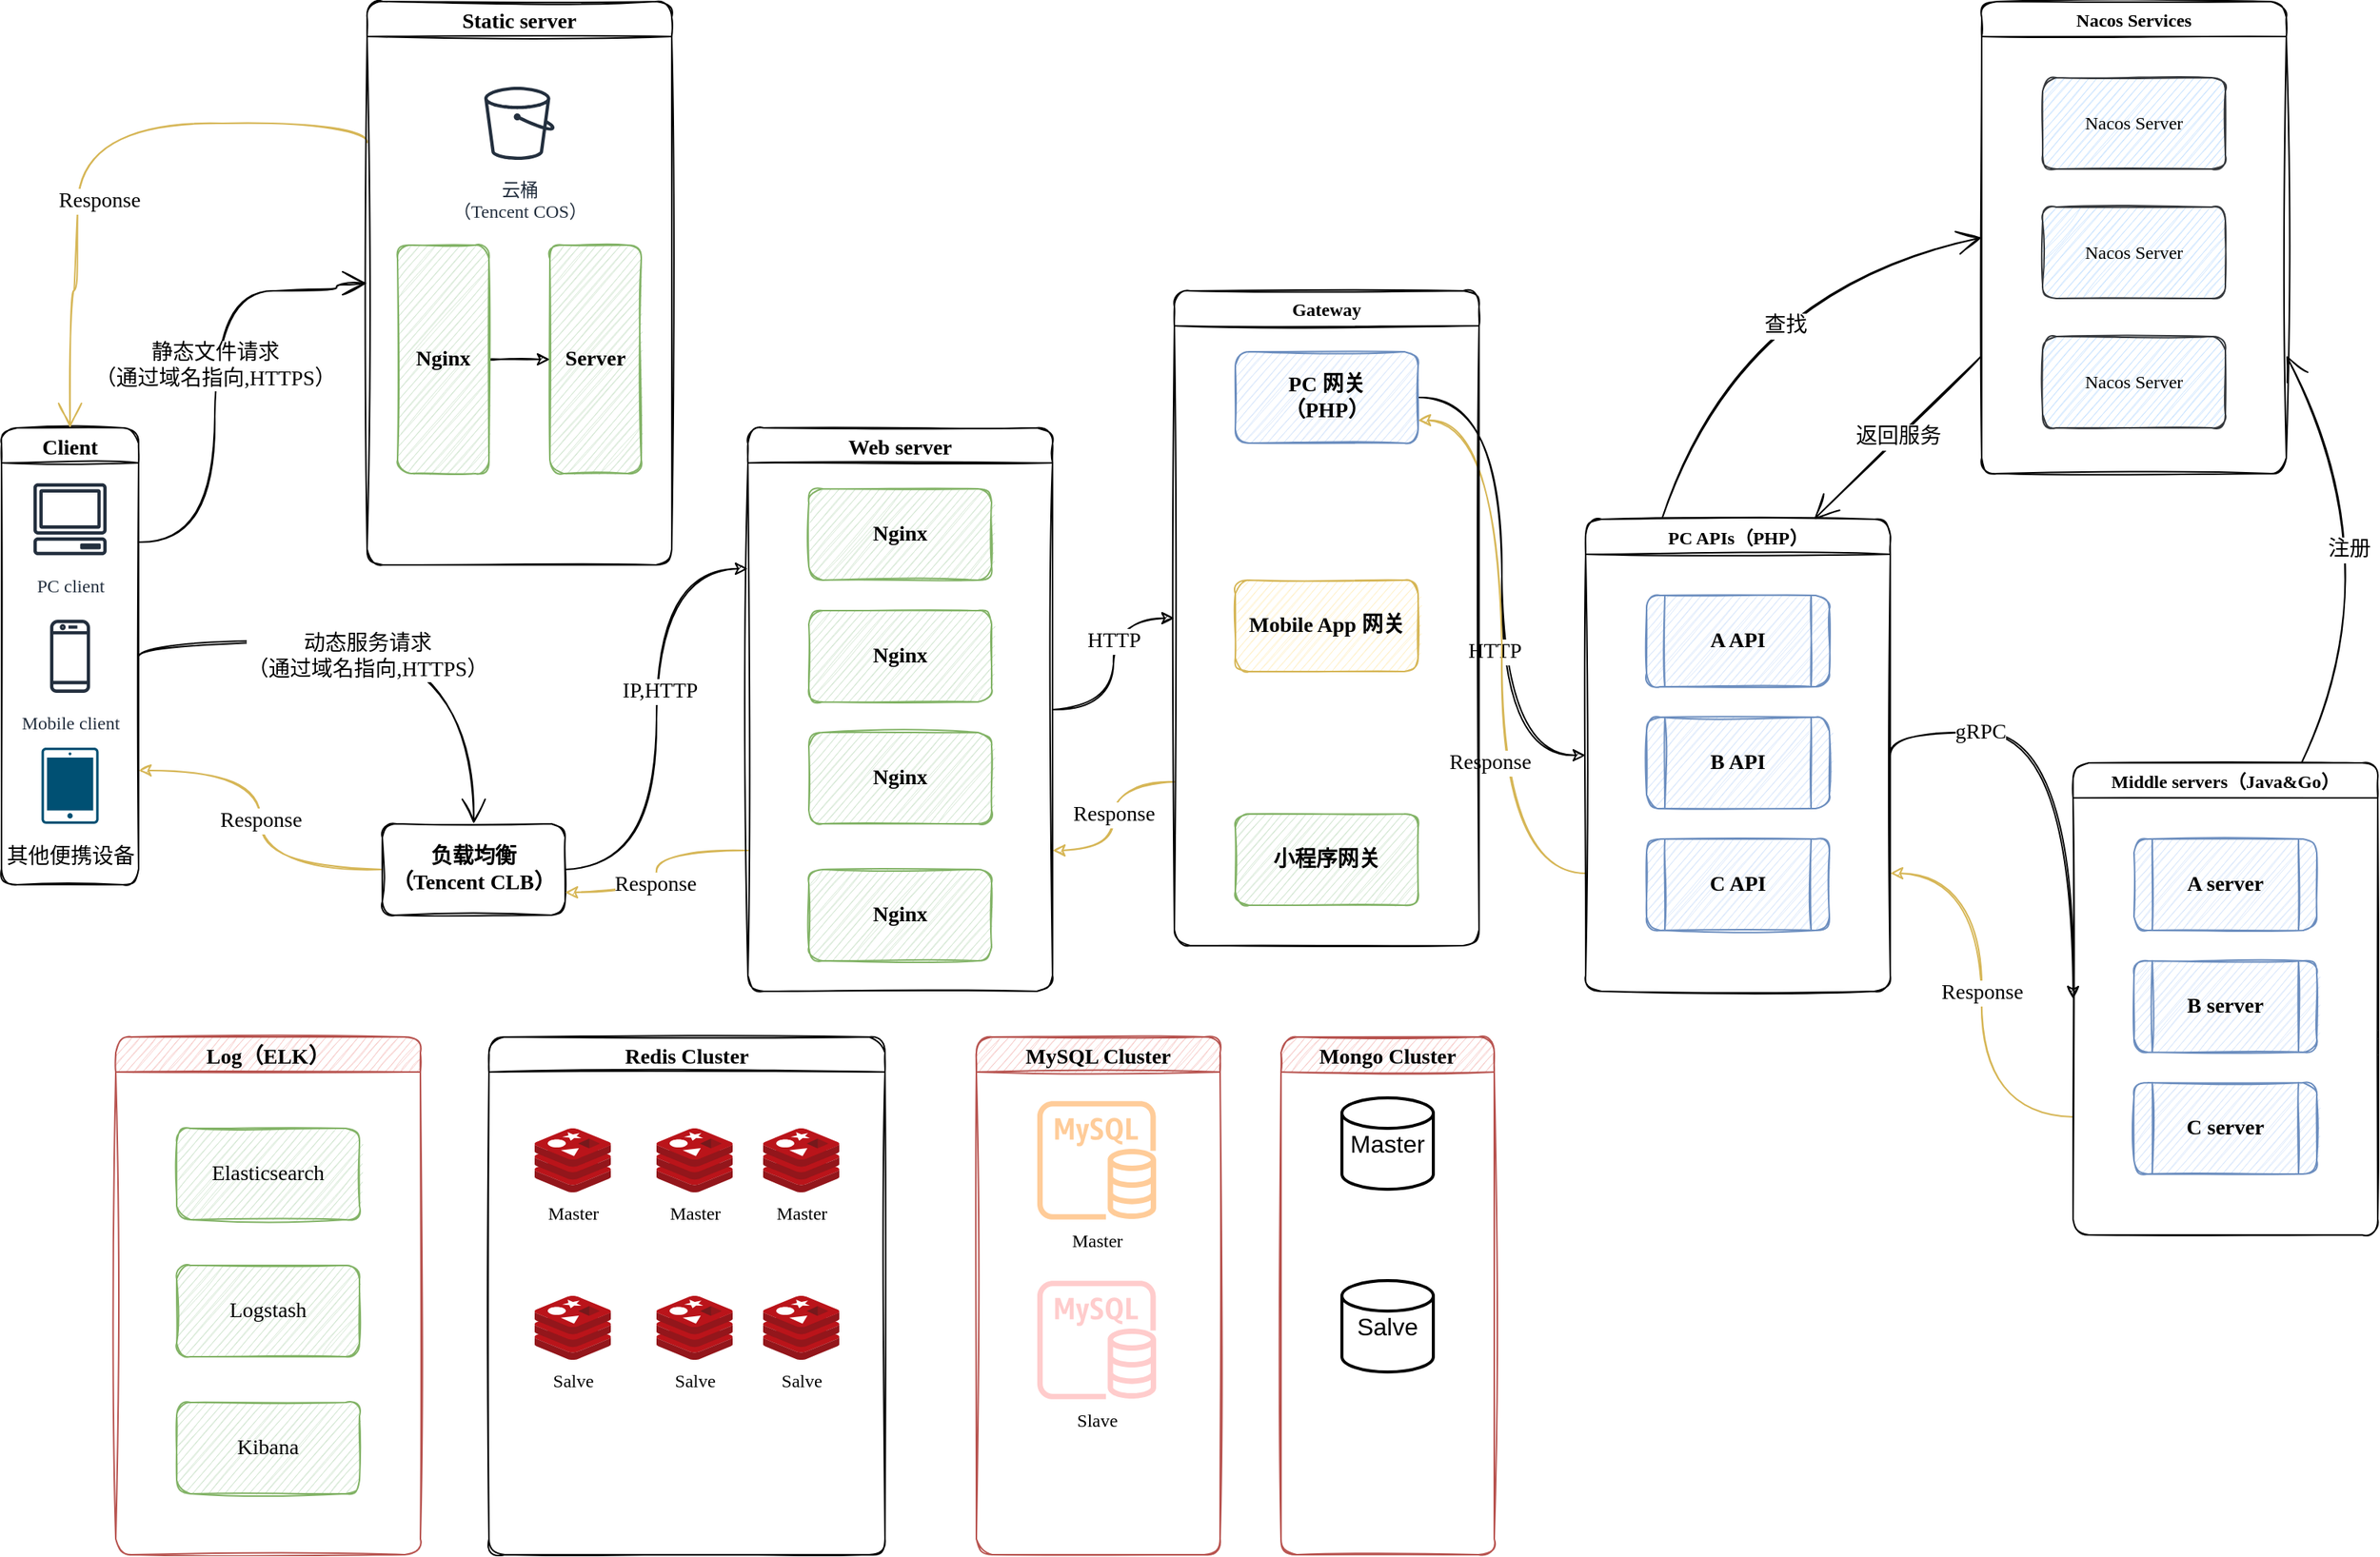 <mxfile version="20.2.3" type="github">
  <diagram id="V48ThPlOWSSbvWHUWCuM" name="Page-1">
    <mxGraphModel dx="2343" dy="1338" grid="1" gridSize="10" guides="1" tooltips="1" connect="1" arrows="1" fold="1" page="1" pageScale="1" pageWidth="1654" pageHeight="1169" background="none" math="0" shadow="0">
      <root>
        <mxCell id="0" />
        <mxCell id="1" parent="0" />
        <mxCell id="Fm2oHoVELTGUY9FenmD1-29" style="edgeStyle=orthogonalEdgeStyle;curved=1;rounded=1;sketch=1;hachureGap=4;orthogonalLoop=1;jettySize=auto;html=1;exitX=1;exitY=0.25;exitDx=0;exitDy=0;fontFamily=Comic Sans MS;fontSize=14;endArrow=open;startSize=14;endSize=14;sourcePerimeterSpacing=8;targetPerimeterSpacing=8;entryX=0;entryY=0.5;entryDx=0;entryDy=0;" parent="1" source="Fm2oHoVELTGUY9FenmD1-26" target="sj_wa-iwkpLgligqgPmU-24" edge="1">
          <mxGeometry relative="1" as="geometry">
            <Array as="points">
              <mxPoint x="180" y="395" />
              <mxPoint x="180" y="230" />
              <mxPoint x="260" y="230" />
              <mxPoint x="260" y="225" />
            </Array>
          </mxGeometry>
        </mxCell>
        <mxCell id="Fm2oHoVELTGUY9FenmD1-30" value="&lt;div&gt;静态文件请求&lt;/div&gt;&lt;div&gt;（通过域名指向,HTTPS）&lt;/div&gt;" style="edgeLabel;html=1;align=center;verticalAlign=middle;resizable=0;points=[];fontSize=14;fontFamily=Comic Sans MS;" parent="Fm2oHoVELTGUY9FenmD1-29" vertex="1" connectable="0">
          <mxGeometry x="0.084" y="1" relative="1" as="geometry">
            <mxPoint x="1" y="7" as="offset" />
          </mxGeometry>
        </mxCell>
        <mxCell id="Fm2oHoVELTGUY9FenmD1-32" value="" style="edgeStyle=orthogonalEdgeStyle;curved=1;rounded=1;sketch=1;hachureGap=4;orthogonalLoop=1;jettySize=auto;html=1;fontFamily=Comic Sans MS;fontSize=14;endArrow=open;startSize=14;endSize=14;sourcePerimeterSpacing=8;targetPerimeterSpacing=8;entryX=0.5;entryY=0;entryDx=0;entryDy=0;exitX=1;exitY=0.5;exitDx=0;exitDy=0;" parent="1" source="Fm2oHoVELTGUY9FenmD1-26" target="Fm2oHoVELTGUY9FenmD1-31" edge="1">
          <mxGeometry relative="1" as="geometry">
            <Array as="points">
              <mxPoint x="130" y="460" />
              <mxPoint x="350" y="460" />
            </Array>
          </mxGeometry>
        </mxCell>
        <mxCell id="Fm2oHoVELTGUY9FenmD1-33" value="&lt;div&gt;动态服务请求&lt;/div&gt;&lt;div&gt;（通过域名指向,HTTPS）&lt;/div&gt;" style="edgeLabel;html=1;align=center;verticalAlign=middle;resizable=0;points=[];fontSize=14;fontFamily=Comic Sans MS;" parent="Fm2oHoVELTGUY9FenmD1-32" vertex="1" connectable="0">
          <mxGeometry x="-0.263" y="-3" relative="1" as="geometry">
            <mxPoint x="31" y="7" as="offset" />
          </mxGeometry>
        </mxCell>
        <mxCell id="Fm2oHoVELTGUY9FenmD1-26" value="Client" style="swimlane;rounded=1;shadow=0;glass=0;sketch=1;hachureGap=4;fontFamily=Comic Sans MS;fontSize=14;" parent="1" vertex="1">
          <mxGeometry x="40" y="320" width="90" height="300" as="geometry" />
        </mxCell>
        <mxCell id="Fm2oHoVELTGUY9FenmD1-23" value="&lt;div&gt;PC client&lt;/div&gt;" style="sketch=0;outlineConnect=0;fontColor=#232F3E;gradientColor=none;strokeColor=#232F3E;fillColor=#ffffff;dashed=0;verticalLabelPosition=bottom;verticalAlign=top;align=center;html=1;fontSize=12;fontStyle=0;aspect=fixed;shape=mxgraph.aws4.resourceIcon;resIcon=mxgraph.aws4.client;rounded=1;shadow=0;glass=0;hachureGap=4;fontFamily=Comic Sans MS;" parent="Fm2oHoVELTGUY9FenmD1-26" vertex="1">
          <mxGeometry x="15" y="30" width="60" height="60" as="geometry" />
        </mxCell>
        <mxCell id="Fm2oHoVELTGUY9FenmD1-24" value="Mobile client" style="sketch=0;outlineConnect=0;fontColor=#232F3E;gradientColor=none;strokeColor=#232F3E;fillColor=#ffffff;dashed=0;verticalLabelPosition=bottom;verticalAlign=top;align=center;html=1;fontSize=12;fontStyle=0;aspect=fixed;shape=mxgraph.aws4.resourceIcon;resIcon=mxgraph.aws4.mobile_client;rounded=1;shadow=0;glass=0;hachureGap=4;fontFamily=Comic Sans MS;" parent="Fm2oHoVELTGUY9FenmD1-26" vertex="1">
          <mxGeometry x="15" y="120" width="60" height="60" as="geometry" />
        </mxCell>
        <mxCell id="Fm2oHoVELTGUY9FenmD1-25" value="&lt;font style=&quot;font-size: 14px;&quot;&gt;其他&lt;/font&gt;&lt;font style=&quot;font-size: 14px;&quot;&gt;便携设备&lt;br&gt;&lt;/font&gt;" style="sketch=0;points=[[0.015,0.015,0],[0.985,0.015,0],[0.985,0.985,0],[0.015,0.985,0],[0.25,0,0],[0.5,0,0],[0.75,0,0],[1,0.25,0],[1,0.5,0],[1,0.75,0],[0.75,1,0],[0.5,1,0],[0.25,1,0],[0,0.75,0],[0,0.5,0],[0,0.25,0]];verticalLabelPosition=bottom;html=1;verticalAlign=top;aspect=fixed;align=center;pointerEvents=1;shape=mxgraph.cisco19.handheld;fillColor=#005073;strokeColor=none;rounded=1;shadow=0;glass=0;hachureGap=4;fontFamily=Comic Sans MS;fontSize=20;" parent="Fm2oHoVELTGUY9FenmD1-26" vertex="1">
          <mxGeometry x="26.25" y="210" width="37.5" height="50" as="geometry" />
        </mxCell>
        <mxCell id="MozJe28bIYpgg7qtjDLB-13" style="edgeStyle=orthogonalEdgeStyle;curved=1;rounded=1;sketch=1;hachureGap=4;orthogonalLoop=1;jettySize=auto;html=1;fontFamily=Comic Sans MS;fontSize=14;endArrow=open;startSize=14;endSize=14;sourcePerimeterSpacing=8;targetPerimeterSpacing=8;fillColor=#fff2cc;strokeColor=#d6b656;entryX=0.5;entryY=0;entryDx=0;entryDy=0;exitX=0;exitY=0.25;exitDx=0;exitDy=0;" parent="1" source="sj_wa-iwkpLgligqgPmU-24" target="Fm2oHoVELTGUY9FenmD1-26" edge="1">
          <mxGeometry relative="1" as="geometry">
            <mxPoint x="300" y="90" as="sourcePoint" />
            <mxPoint x="150" y="160" as="targetPoint" />
            <Array as="points">
              <mxPoint x="280" y="120" />
              <mxPoint x="90" y="120" />
              <mxPoint x="90" y="230" />
              <mxPoint x="85" y="230" />
            </Array>
          </mxGeometry>
        </mxCell>
        <mxCell id="MozJe28bIYpgg7qtjDLB-15" value="Response" style="edgeLabel;html=1;align=center;verticalAlign=middle;resizable=0;points=[];fontSize=14;fontFamily=Comic Sans MS;" parent="MozJe28bIYpgg7qtjDLB-13" vertex="1" connectable="0">
          <mxGeometry x="0.151" y="-12" relative="1" as="geometry">
            <mxPoint x="26" y="19" as="offset" />
          </mxGeometry>
        </mxCell>
        <mxCell id="sj_wa-iwkpLgligqgPmU-9" style="edgeStyle=orthogonalEdgeStyle;curved=1;sketch=1;orthogonalLoop=1;jettySize=auto;html=1;exitX=1;exitY=0.5;exitDx=0;exitDy=0;entryX=0;entryY=0.25;entryDx=0;entryDy=0;fontFamily=Comic Sans MS;" parent="1" source="Fm2oHoVELTGUY9FenmD1-31" target="sj_wa-iwkpLgligqgPmU-12" edge="1">
          <mxGeometry relative="1" as="geometry" />
        </mxCell>
        <mxCell id="sj_wa-iwkpLgligqgPmU-11" value="IP,HTTP" style="edgeLabel;html=1;align=center;verticalAlign=middle;resizable=0;points=[];fontSize=14;fontFamily=Comic Sans MS;" parent="sj_wa-iwkpLgligqgPmU-9" vertex="1" connectable="0">
          <mxGeometry x="0.116" y="-2" relative="1" as="geometry">
            <mxPoint as="offset" />
          </mxGeometry>
        </mxCell>
        <mxCell id="sj_wa-iwkpLgligqgPmU-39" value="Response" style="edgeStyle=orthogonalEdgeStyle;curved=1;sketch=1;orthogonalLoop=1;jettySize=auto;html=1;exitX=0;exitY=0.5;exitDx=0;exitDy=0;entryX=1;entryY=0.75;entryDx=0;entryDy=0;fontFamily=Comic Sans MS;fontSize=14;fillColor=#fff2cc;strokeColor=#d6b656;" parent="1" source="Fm2oHoVELTGUY9FenmD1-31" target="Fm2oHoVELTGUY9FenmD1-26" edge="1">
          <mxGeometry relative="1" as="geometry" />
        </mxCell>
        <mxCell id="Fm2oHoVELTGUY9FenmD1-31" value="&lt;div&gt;负载均衡&lt;/div&gt;&lt;div&gt;（Tencent CLB）&lt;/div&gt;" style="whiteSpace=wrap;html=1;fontSize=14;fontFamily=Comic Sans MS;fontStyle=1;startSize=23;rounded=1;shadow=0;glass=0;sketch=1;hachureGap=4;" parent="1" vertex="1">
          <mxGeometry x="290" y="580" width="120" height="60" as="geometry" />
        </mxCell>
        <mxCell id="sj_wa-iwkpLgligqgPmU-4" style="edgeStyle=orthogonalEdgeStyle;orthogonalLoop=1;jettySize=auto;html=1;entryX=0;entryY=0.5;entryDx=0;entryDy=0;fontFamily=Comic Sans MS;sketch=1;curved=1;" parent="1" source="Fm2oHoVELTGUY9FenmD1-39" target="sj_wa-iwkpLgligqgPmU-1" edge="1">
          <mxGeometry relative="1" as="geometry" />
        </mxCell>
        <mxCell id="sj_wa-iwkpLgligqgPmU-33" value="HTTP" style="edgeLabel;html=1;align=center;verticalAlign=middle;resizable=0;points=[];fontSize=14;fontFamily=Comic Sans MS;" parent="sj_wa-iwkpLgligqgPmU-4" vertex="1" connectable="0">
          <mxGeometry x="0.287" y="-5" relative="1" as="geometry">
            <mxPoint as="offset" />
          </mxGeometry>
        </mxCell>
        <mxCell id="sj_wa-iwkpLgligqgPmU-29" style="edgeStyle=orthogonalEdgeStyle;curved=1;sketch=1;orthogonalLoop=1;jettySize=auto;html=1;exitX=1;exitY=0.5;exitDx=0;exitDy=0;entryX=0;entryY=0.5;entryDx=0;entryDy=0;fontFamily=Comic Sans MS;fontSize=14;" parent="1" source="sj_wa-iwkpLgligqgPmU-1" target="sj_wa-iwkpLgligqgPmU-20" edge="1">
          <mxGeometry relative="1" as="geometry">
            <Array as="points">
              <mxPoint x="1280" y="520" />
              <mxPoint x="1400" y="520" />
            </Array>
          </mxGeometry>
        </mxCell>
        <mxCell id="sj_wa-iwkpLgligqgPmU-32" value="gRPC" style="edgeLabel;html=1;align=center;verticalAlign=middle;resizable=0;points=[];fontSize=14;fontFamily=Comic Sans MS;" parent="sj_wa-iwkpLgligqgPmU-29" vertex="1" connectable="0">
          <mxGeometry x="-0.368" y="-18" relative="1" as="geometry">
            <mxPoint x="-24" y="-18" as="offset" />
          </mxGeometry>
        </mxCell>
        <mxCell id="sj_wa-iwkpLgligqgPmU-35" style="edgeStyle=orthogonalEdgeStyle;curved=1;sketch=1;orthogonalLoop=1;jettySize=auto;html=1;exitX=0;exitY=0.75;exitDx=0;exitDy=0;entryX=1;entryY=0.75;entryDx=0;entryDy=0;fontFamily=Comic Sans MS;fontSize=14;fillColor=#fff2cc;strokeColor=#d6b656;" parent="1" source="sj_wa-iwkpLgligqgPmU-1" target="Fm2oHoVELTGUY9FenmD1-39" edge="1">
          <mxGeometry relative="1" as="geometry" />
        </mxCell>
        <mxCell id="sj_wa-iwkpLgligqgPmU-36" value="Response" style="edgeLabel;html=1;align=center;verticalAlign=middle;resizable=0;points=[];fontSize=14;fontFamily=Comic Sans MS;" parent="sj_wa-iwkpLgligqgPmU-35" vertex="1" connectable="0">
          <mxGeometry x="-0.206" y="8" relative="1" as="geometry">
            <mxPoint y="34" as="offset" />
          </mxGeometry>
        </mxCell>
        <mxCell id="KCzjMLsi-NuIVYEj5H_X-3" style="edgeStyle=none;curved=1;rounded=0;sketch=1;orthogonalLoop=1;jettySize=auto;html=1;exitX=0.25;exitY=0;exitDx=0;exitDy=0;entryX=0;entryY=0.5;entryDx=0;entryDy=0;fontFamily=Comic Sans MS;fontSize=14;endArrow=open;startSize=14;endSize=14;sourcePerimeterSpacing=8;targetPerimeterSpacing=8;" edge="1" parent="1" source="sj_wa-iwkpLgligqgPmU-1" target="sj_wa-iwkpLgligqgPmU-62">
          <mxGeometry relative="1" as="geometry">
            <Array as="points">
              <mxPoint x="1180" y="230" />
            </Array>
          </mxGeometry>
        </mxCell>
        <mxCell id="KCzjMLsi-NuIVYEj5H_X-4" value="查找" style="edgeLabel;html=1;align=center;verticalAlign=middle;resizable=0;points=[];fontSize=14;fontFamily=Comic Sans MS;" vertex="1" connectable="0" parent="KCzjMLsi-NuIVYEj5H_X-3">
          <mxGeometry x="0.131" y="-29" relative="1" as="geometry">
            <mxPoint x="1" as="offset" />
          </mxGeometry>
        </mxCell>
        <mxCell id="sj_wa-iwkpLgligqgPmU-1" value="PC APIs（PHP）" style="swimlane;swimlaneFillColor=none;sketch=1;fontFamily=Comic Sans MS;rounded=1;" parent="1" vertex="1">
          <mxGeometry x="1080" y="380" width="200" height="310" as="geometry" />
        </mxCell>
        <mxCell id="Fm2oHoVELTGUY9FenmD1-45" value="A API" style="shape=process;whiteSpace=wrap;html=1;backgroundOutline=1;fontSize=14;fontFamily=Comic Sans MS;fillColor=#dae8fc;strokeColor=#6c8ebf;fontStyle=1;startSize=23;rounded=1;shadow=0;glass=0;sketch=1;hachureGap=4;" parent="sj_wa-iwkpLgligqgPmU-1" vertex="1">
          <mxGeometry x="40" y="50" width="120" height="60" as="geometry" />
        </mxCell>
        <mxCell id="MozJe28bIYpgg7qtjDLB-4" value="B API" style="shape=process;whiteSpace=wrap;html=1;backgroundOutline=1;fontSize=14;fontFamily=Comic Sans MS;fillColor=#dae8fc;strokeColor=#6c8ebf;fontStyle=1;startSize=23;rounded=1;shadow=0;glass=0;sketch=1;hachureGap=4;" parent="sj_wa-iwkpLgligqgPmU-1" vertex="1">
          <mxGeometry x="40" y="130" width="120" height="60" as="geometry" />
        </mxCell>
        <mxCell id="MozJe28bIYpgg7qtjDLB-7" value="C API" style="shape=process;whiteSpace=wrap;html=1;backgroundOutline=1;fontSize=14;fontFamily=Comic Sans MS;fillColor=#dae8fc;strokeColor=#6c8ebf;fontStyle=1;startSize=23;rounded=1;shadow=0;glass=0;sketch=1;hachureGap=4;" parent="sj_wa-iwkpLgligqgPmU-1" vertex="1">
          <mxGeometry x="40" y="210" width="120" height="60" as="geometry" />
        </mxCell>
        <mxCell id="sj_wa-iwkpLgligqgPmU-37" style="edgeStyle=orthogonalEdgeStyle;curved=1;sketch=1;orthogonalLoop=1;jettySize=auto;html=1;exitX=0;exitY=0.75;exitDx=0;exitDy=0;entryX=1;entryY=0.75;entryDx=0;entryDy=0;fontFamily=Comic Sans MS;fontSize=14;fillColor=#fff2cc;strokeColor=#d6b656;" parent="1" source="sj_wa-iwkpLgligqgPmU-5" target="sj_wa-iwkpLgligqgPmU-12" edge="1">
          <mxGeometry relative="1" as="geometry" />
        </mxCell>
        <mxCell id="sj_wa-iwkpLgligqgPmU-38" value="Response" style="edgeLabel;html=1;align=center;verticalAlign=middle;resizable=0;points=[];fontSize=14;fontFamily=Comic Sans MS;" parent="sj_wa-iwkpLgligqgPmU-37" vertex="1" connectable="0">
          <mxGeometry x="-0.163" y="6" relative="1" as="geometry">
            <mxPoint x="-6" y="9" as="offset" />
          </mxGeometry>
        </mxCell>
        <mxCell id="sj_wa-iwkpLgligqgPmU-5" value="Gateway" style="swimlane;rounded=1;sketch=1;fontFamily=Comic Sans MS;" parent="1" vertex="1">
          <mxGeometry x="810" y="230" width="200" height="430" as="geometry" />
        </mxCell>
        <mxCell id="Fm2oHoVELTGUY9FenmD1-39" value="&lt;div&gt;PC 网关&lt;/div&gt;&lt;div&gt;（PHP）&lt;br&gt;&lt;/div&gt;" style="whiteSpace=wrap;html=1;fontSize=14;fontFamily=Comic Sans MS;fontStyle=1;startSize=23;rounded=1;shadow=0;glass=0;sketch=1;hachureGap=4;fillColor=#dae8fc;strokeColor=#6c8ebf;" parent="sj_wa-iwkpLgligqgPmU-5" vertex="1">
          <mxGeometry x="40" y="40" width="120" height="60" as="geometry" />
        </mxCell>
        <mxCell id="Fm2oHoVELTGUY9FenmD1-41" value="Mobile App 网关" style="whiteSpace=wrap;html=1;fontSize=14;fontFamily=Comic Sans MS;fontStyle=1;startSize=23;rounded=1;shadow=0;glass=0;sketch=1;hachureGap=4;fillColor=#fff2cc;strokeColor=#d6b656;" parent="sj_wa-iwkpLgligqgPmU-5" vertex="1">
          <mxGeometry x="40" y="190" width="120" height="60" as="geometry" />
        </mxCell>
        <mxCell id="Fm2oHoVELTGUY9FenmD1-43" value="小程序网关" style="whiteSpace=wrap;html=1;fontSize=14;fontFamily=Comic Sans MS;fontStyle=1;startSize=23;rounded=1;shadow=0;glass=0;sketch=1;hachureGap=4;fillColor=#d5e8d4;strokeColor=#82b366;" parent="sj_wa-iwkpLgligqgPmU-5" vertex="1">
          <mxGeometry x="40" y="343.5" width="120" height="60" as="geometry" />
        </mxCell>
        <mxCell id="sj_wa-iwkpLgligqgPmU-17" style="edgeStyle=orthogonalEdgeStyle;curved=1;sketch=1;orthogonalLoop=1;jettySize=auto;html=1;exitX=0;exitY=0.75;exitDx=0;exitDy=0;entryX=1;entryY=0.75;entryDx=0;entryDy=0;fontFamily=Comic Sans MS;fontSize=14;fillColor=#fff2cc;strokeColor=#d6b656;" parent="1" source="sj_wa-iwkpLgligqgPmU-12" target="Fm2oHoVELTGUY9FenmD1-31" edge="1">
          <mxGeometry relative="1" as="geometry" />
        </mxCell>
        <mxCell id="sj_wa-iwkpLgligqgPmU-18" value="Response" style="edgeLabel;html=1;align=center;verticalAlign=middle;resizable=0;points=[];fontSize=14;fontFamily=Comic Sans MS;" parent="sj_wa-iwkpLgligqgPmU-17" vertex="1" connectable="0">
          <mxGeometry x="0.113" y="-1" relative="1" as="geometry">
            <mxPoint as="offset" />
          </mxGeometry>
        </mxCell>
        <mxCell id="sj_wa-iwkpLgligqgPmU-19" value="" style="edgeStyle=orthogonalEdgeStyle;curved=1;sketch=1;orthogonalLoop=1;jettySize=auto;html=1;fontFamily=Comic Sans MS;fontSize=14;entryX=0;entryY=0.5;entryDx=0;entryDy=0;" parent="1" source="sj_wa-iwkpLgligqgPmU-12" target="sj_wa-iwkpLgligqgPmU-5" edge="1">
          <mxGeometry relative="1" as="geometry">
            <mxPoint x="740" y="270" as="targetPoint" />
          </mxGeometry>
        </mxCell>
        <mxCell id="sj_wa-iwkpLgligqgPmU-34" value="HTTP" style="edgeLabel;html=1;align=center;verticalAlign=middle;resizable=0;points=[];fontSize=14;fontFamily=Comic Sans MS;" parent="sj_wa-iwkpLgligqgPmU-19" vertex="1" connectable="0">
          <mxGeometry x="0.16" y="-5" relative="1" as="geometry">
            <mxPoint x="-5" y="-4" as="offset" />
          </mxGeometry>
        </mxCell>
        <mxCell id="sj_wa-iwkpLgligqgPmU-12" value="Web server" style="swimlane;rounded=1;sketch=1;fontFamily=Comic Sans MS;fontSize=14;" parent="1" vertex="1">
          <mxGeometry x="530" y="320" width="200" height="370" as="geometry" />
        </mxCell>
        <mxCell id="sj_wa-iwkpLgligqgPmU-13" value="Nginx" style="whiteSpace=wrap;html=1;fontSize=14;fontFamily=Comic Sans MS;fontStyle=1;startSize=23;rounded=1;shadow=0;glass=0;sketch=1;hachureGap=4;fillColor=#d5e8d4;strokeColor=#82b366;" parent="sj_wa-iwkpLgligqgPmU-12" vertex="1">
          <mxGeometry x="40" y="40" width="120" height="60" as="geometry" />
        </mxCell>
        <mxCell id="sj_wa-iwkpLgligqgPmU-14" value="Nginx" style="whiteSpace=wrap;html=1;fontSize=14;fontFamily=Comic Sans MS;fontStyle=1;startSize=23;rounded=1;shadow=0;glass=0;sketch=1;hachureGap=4;fillColor=#d5e8d4;strokeColor=#82b366;" parent="sj_wa-iwkpLgligqgPmU-12" vertex="1">
          <mxGeometry x="40" y="120" width="120" height="60" as="geometry" />
        </mxCell>
        <mxCell id="sj_wa-iwkpLgligqgPmU-15" value="Nginx" style="whiteSpace=wrap;html=1;fontSize=14;fontFamily=Comic Sans MS;fontStyle=1;startSize=23;rounded=1;shadow=0;glass=0;sketch=1;hachureGap=4;fillColor=#d5e8d4;strokeColor=#82b366;" parent="sj_wa-iwkpLgligqgPmU-12" vertex="1">
          <mxGeometry x="40" y="200" width="120" height="60" as="geometry" />
        </mxCell>
        <mxCell id="sj_wa-iwkpLgligqgPmU-16" value="Nginx" style="whiteSpace=wrap;html=1;fontSize=14;fontFamily=Comic Sans MS;fontStyle=1;startSize=23;rounded=1;shadow=0;glass=0;sketch=1;hachureGap=4;fillColor=#d5e8d4;strokeColor=#82b366;" parent="sj_wa-iwkpLgligqgPmU-12" vertex="1">
          <mxGeometry x="40" y="290" width="120" height="60" as="geometry" />
        </mxCell>
        <mxCell id="sj_wa-iwkpLgligqgPmU-30" style="edgeStyle=orthogonalEdgeStyle;curved=1;sketch=1;orthogonalLoop=1;jettySize=auto;html=1;exitX=0;exitY=0.75;exitDx=0;exitDy=0;entryX=1;entryY=0.75;entryDx=0;entryDy=0;fontFamily=Comic Sans MS;fontSize=14;fillColor=#fff2cc;strokeColor=#d6b656;" parent="1" source="sj_wa-iwkpLgligqgPmU-20" target="sj_wa-iwkpLgligqgPmU-1" edge="1">
          <mxGeometry relative="1" as="geometry" />
        </mxCell>
        <mxCell id="sj_wa-iwkpLgligqgPmU-31" value="Response" style="edgeLabel;html=1;align=center;verticalAlign=middle;resizable=0;points=[];fontSize=14;fontFamily=Comic Sans MS;" parent="sj_wa-iwkpLgligqgPmU-30" vertex="1" connectable="0">
          <mxGeometry x="0.387" y="8" relative="1" as="geometry">
            <mxPoint x="8" y="52" as="offset" />
          </mxGeometry>
        </mxCell>
        <mxCell id="KCzjMLsi-NuIVYEj5H_X-1" style="edgeStyle=none;curved=1;rounded=0;orthogonalLoop=1;jettySize=auto;html=1;exitX=0.75;exitY=0;exitDx=0;exitDy=0;entryX=1;entryY=0.75;entryDx=0;entryDy=0;endArrow=open;startSize=14;endSize=14;sourcePerimeterSpacing=8;targetPerimeterSpacing=8;sketch=1;" edge="1" parent="1" source="sj_wa-iwkpLgligqgPmU-20" target="sj_wa-iwkpLgligqgPmU-62">
          <mxGeometry relative="1" as="geometry">
            <Array as="points">
              <mxPoint x="1610" y="410" />
            </Array>
          </mxGeometry>
        </mxCell>
        <mxCell id="KCzjMLsi-NuIVYEj5H_X-2" value="&lt;font style=&quot;font-size: 14px; background-color: rgb(255, 255, 255);&quot;&gt;注册&lt;/font&gt;" style="edgeLabel;html=1;align=center;verticalAlign=middle;resizable=0;points=[];fontSize=14;fontFamily=Comic Sans MS;" vertex="1" connectable="0" parent="KCzjMLsi-NuIVYEj5H_X-1">
          <mxGeometry x="0.114" y="21" relative="1" as="geometry">
            <mxPoint as="offset" />
          </mxGeometry>
        </mxCell>
        <mxCell id="sj_wa-iwkpLgligqgPmU-20" value="Middle servers（Java&amp;Go）" style="swimlane;swimlaneFillColor=none;sketch=1;fontFamily=Comic Sans MS;rounded=1;" parent="1" vertex="1">
          <mxGeometry x="1400" y="540" width="200" height="310" as="geometry" />
        </mxCell>
        <mxCell id="sj_wa-iwkpLgligqgPmU-21" value="A server" style="shape=process;whiteSpace=wrap;html=1;backgroundOutline=1;fontSize=14;fontFamily=Comic Sans MS;fillColor=#dae8fc;strokeColor=#6c8ebf;fontStyle=1;startSize=23;rounded=1;shadow=0;glass=0;sketch=1;hachureGap=4;" parent="sj_wa-iwkpLgligqgPmU-20" vertex="1">
          <mxGeometry x="40" y="50" width="120" height="60" as="geometry" />
        </mxCell>
        <mxCell id="sj_wa-iwkpLgligqgPmU-22" value="B server" style="shape=process;whiteSpace=wrap;html=1;backgroundOutline=1;fontSize=14;fontFamily=Comic Sans MS;fillColor=#dae8fc;strokeColor=#6c8ebf;fontStyle=1;startSize=23;rounded=1;shadow=0;glass=0;sketch=1;hachureGap=4;" parent="sj_wa-iwkpLgligqgPmU-20" vertex="1">
          <mxGeometry x="40" y="130" width="120" height="60" as="geometry" />
        </mxCell>
        <mxCell id="sj_wa-iwkpLgligqgPmU-23" value="C server" style="shape=process;whiteSpace=wrap;html=1;backgroundOutline=1;fontSize=14;fontFamily=Comic Sans MS;fillColor=#dae8fc;strokeColor=#6c8ebf;fontStyle=1;startSize=23;rounded=1;shadow=0;glass=0;sketch=1;hachureGap=4;" parent="sj_wa-iwkpLgligqgPmU-20" vertex="1">
          <mxGeometry x="40" y="210" width="120" height="60" as="geometry" />
        </mxCell>
        <mxCell id="sj_wa-iwkpLgligqgPmU-24" value="Static server" style="swimlane;rounded=1;sketch=1;fontFamily=Comic Sans MS;fontSize=14;" parent="1" vertex="1">
          <mxGeometry x="280" y="40" width="200" height="370" as="geometry" />
        </mxCell>
        <mxCell id="sj_wa-iwkpLgligqgPmU-27" value="Server" style="whiteSpace=wrap;html=1;fontSize=14;fontFamily=Comic Sans MS;fontStyle=1;startSize=23;rounded=1;shadow=0;glass=0;sketch=1;hachureGap=4;fillColor=#d5e8d4;strokeColor=#82b366;" parent="sj_wa-iwkpLgligqgPmU-24" vertex="1">
          <mxGeometry x="120" y="160" width="60" height="150" as="geometry" />
        </mxCell>
        <mxCell id="sj_wa-iwkpLgligqgPmU-40" value="" style="edgeStyle=orthogonalEdgeStyle;curved=1;sketch=1;orthogonalLoop=1;jettySize=auto;html=1;fontFamily=Comic Sans MS;fontSize=14;" parent="sj_wa-iwkpLgligqgPmU-24" source="sj_wa-iwkpLgligqgPmU-28" target="sj_wa-iwkpLgligqgPmU-27" edge="1">
          <mxGeometry relative="1" as="geometry" />
        </mxCell>
        <mxCell id="sj_wa-iwkpLgligqgPmU-28" value="Nginx" style="whiteSpace=wrap;html=1;fontSize=14;fontFamily=Comic Sans MS;fontStyle=1;startSize=23;rounded=1;shadow=0;glass=0;sketch=1;hachureGap=4;fillColor=#d5e8d4;strokeColor=#82b366;" parent="sj_wa-iwkpLgligqgPmU-24" vertex="1">
          <mxGeometry x="20" y="160" width="60" height="150" as="geometry" />
        </mxCell>
        <mxCell id="Fm2oHoVELTGUY9FenmD1-28" value="&lt;div&gt;云桶&lt;/div&gt;&lt;div&gt;（Tencent COS）&lt;/div&gt;" style="sketch=0;outlineConnect=0;fontColor=#232F3E;gradientColor=none;strokeColor=#232F3E;fillColor=#ffffff;dashed=0;verticalLabelPosition=bottom;verticalAlign=top;align=center;html=1;fontSize=12;fontStyle=0;aspect=fixed;shape=mxgraph.aws4.resourceIcon;resIcon=mxgraph.aws4.bucket;rounded=1;shadow=0;glass=0;hachureGap=4;fontFamily=Comic Sans MS;" parent="sj_wa-iwkpLgligqgPmU-24" vertex="1">
          <mxGeometry x="70" y="50" width="60" height="60" as="geometry" />
        </mxCell>
        <mxCell id="sj_wa-iwkpLgligqgPmU-41" value="Log（ELK）" style="swimlane;rounded=1;sketch=1;fontFamily=Comic Sans MS;fontSize=14;fillColor=#f8cecc;strokeColor=#b85450;" parent="1" vertex="1">
          <mxGeometry x="115" y="720" width="200" height="340" as="geometry" />
        </mxCell>
        <mxCell id="sj_wa-iwkpLgligqgPmU-44" value="Kibana" style="whiteSpace=wrap;html=1;rounded=1;sketch=1;fontFamily=Comic Sans MS;fontSize=14;fillColor=#d5e8d4;strokeColor=#82b366;" parent="sj_wa-iwkpLgligqgPmU-41" vertex="1">
          <mxGeometry x="40" y="240" width="120" height="60" as="geometry" />
        </mxCell>
        <mxCell id="sj_wa-iwkpLgligqgPmU-42" value="Elasticsearch" style="whiteSpace=wrap;html=1;rounded=1;sketch=1;fontFamily=Comic Sans MS;fontSize=14;fillColor=#d5e8d4;strokeColor=#82b366;" parent="sj_wa-iwkpLgligqgPmU-41" vertex="1">
          <mxGeometry x="40" y="60" width="120" height="60" as="geometry" />
        </mxCell>
        <mxCell id="sj_wa-iwkpLgligqgPmU-43" value="Logstash" style="whiteSpace=wrap;html=1;rounded=1;sketch=1;fontFamily=Comic Sans MS;fontSize=14;fillColor=#d5e8d4;strokeColor=#82b366;" parent="sj_wa-iwkpLgligqgPmU-41" vertex="1">
          <mxGeometry x="40" y="150" width="120" height="60" as="geometry" />
        </mxCell>
        <mxCell id="sj_wa-iwkpLgligqgPmU-45" value="Redis Cluster" style="swimlane;rounded=1;sketch=1;fontFamily=Comic Sans MS;fontSize=14;" parent="1" vertex="1">
          <mxGeometry x="360" y="720" width="260" height="340" as="geometry" />
        </mxCell>
        <mxCell id="sj_wa-iwkpLgligqgPmU-66" value="Master" style="sketch=0;aspect=fixed;html=1;points=[];align=center;image;fontSize=12;image=img/lib/mscae/Cache_Redis_Product.svg;rounded=1;fontFamily=Comic Sans MS;" parent="sj_wa-iwkpLgligqgPmU-45" vertex="1">
          <mxGeometry x="30" y="60" width="50" height="42" as="geometry" />
        </mxCell>
        <mxCell id="sj_wa-iwkpLgligqgPmU-68" value="Master" style="sketch=0;aspect=fixed;html=1;points=[];align=center;image;fontSize=12;image=img/lib/mscae/Cache_Redis_Product.svg;rounded=1;fontFamily=Comic Sans MS;" parent="sj_wa-iwkpLgligqgPmU-45" vertex="1">
          <mxGeometry x="110" y="60" width="50" height="42" as="geometry" />
        </mxCell>
        <mxCell id="sj_wa-iwkpLgligqgPmU-67" value="Master" style="sketch=0;aspect=fixed;html=1;points=[];align=center;image;fontSize=12;image=img/lib/mscae/Cache_Redis_Product.svg;rounded=1;fontFamily=Comic Sans MS;" parent="sj_wa-iwkpLgligqgPmU-45" vertex="1">
          <mxGeometry x="180" y="60" width="50" height="42" as="geometry" />
        </mxCell>
        <mxCell id="B11MGmIfHBg6Z5iWudmn-14" value="Salve" style="sketch=0;aspect=fixed;html=1;points=[];align=center;image;fontSize=12;image=img/lib/mscae/Cache_Redis_Product.svg;rounded=1;fontFamily=Comic Sans MS;" parent="sj_wa-iwkpLgligqgPmU-45" vertex="1">
          <mxGeometry x="110" y="170" width="50" height="42" as="geometry" />
        </mxCell>
        <mxCell id="B11MGmIfHBg6Z5iWudmn-15" value="Salve" style="sketch=0;aspect=fixed;html=1;points=[];align=center;image;fontSize=12;image=img/lib/mscae/Cache_Redis_Product.svg;rounded=1;fontFamily=Comic Sans MS;" parent="sj_wa-iwkpLgligqgPmU-45" vertex="1">
          <mxGeometry x="180" y="170" width="50" height="42" as="geometry" />
        </mxCell>
        <mxCell id="B11MGmIfHBg6Z5iWudmn-16" value="Salve" style="sketch=0;aspect=fixed;html=1;points=[];align=center;image;fontSize=12;image=img/lib/mscae/Cache_Redis_Product.svg;rounded=1;fontFamily=Comic Sans MS;" parent="sj_wa-iwkpLgligqgPmU-45" vertex="1">
          <mxGeometry x="30" y="170" width="50" height="42" as="geometry" />
        </mxCell>
        <mxCell id="sj_wa-iwkpLgligqgPmU-55" value="MySQL Cluster" style="swimlane;rounded=1;sketch=1;fontFamily=Comic Sans MS;fontSize=14;fillColor=#f8cecc;strokeColor=#b85450;" parent="1" vertex="1">
          <mxGeometry x="680" y="720" width="160" height="340" as="geometry" />
        </mxCell>
        <mxCell id="sj_wa-iwkpLgligqgPmU-70" value="Master" style="sketch=0;outlineConnect=0;fillColor=#ffcc99;strokeColor=#36393d;dashed=0;verticalLabelPosition=bottom;verticalAlign=top;align=center;html=1;fontSize=12;fontStyle=0;aspect=fixed;pointerEvents=1;shape=mxgraph.aws4.rds_mysql_instance;rounded=1;fontFamily=Comic Sans MS;" parent="sj_wa-iwkpLgligqgPmU-55" vertex="1">
          <mxGeometry x="40" y="42" width="78" height="78" as="geometry" />
        </mxCell>
        <mxCell id="sj_wa-iwkpLgligqgPmU-72" value="Slave" style="sketch=0;outlineConnect=0;fillColor=#ffcccc;strokeColor=#36393d;dashed=0;verticalLabelPosition=bottom;verticalAlign=top;align=center;html=1;fontSize=12;fontStyle=0;aspect=fixed;pointerEvents=1;shape=mxgraph.aws4.rds_mysql_instance;rounded=1;fontFamily=Comic Sans MS;" parent="sj_wa-iwkpLgligqgPmU-55" vertex="1">
          <mxGeometry x="40" y="160" width="78" height="78" as="geometry" />
        </mxCell>
        <mxCell id="KCzjMLsi-NuIVYEj5H_X-5" value="返回服务" style="edgeStyle=none;curved=1;rounded=0;sketch=1;orthogonalLoop=1;jettySize=auto;html=1;exitX=0;exitY=0.75;exitDx=0;exitDy=0;entryX=0.75;entryY=0;entryDx=0;entryDy=0;fontFamily=Comic Sans MS;fontSize=14;endArrow=open;startSize=14;endSize=14;sourcePerimeterSpacing=8;targetPerimeterSpacing=8;" edge="1" parent="1" source="sj_wa-iwkpLgligqgPmU-62" target="sj_wa-iwkpLgligqgPmU-1">
          <mxGeometry relative="1" as="geometry" />
        </mxCell>
        <mxCell id="sj_wa-iwkpLgligqgPmU-62" value="Nacos Services" style="swimlane;swimlaneFillColor=none;sketch=1;fontFamily=Comic Sans MS;rounded=1;" parent="1" vertex="1">
          <mxGeometry x="1340" y="40" width="200" height="310" as="geometry" />
        </mxCell>
        <mxCell id="B11MGmIfHBg6Z5iWudmn-1" value="Nacos Server" style="whiteSpace=wrap;html=1;hachureGap=4;sketch=1;rounded=1;glass=0;fillColor=#cce5ff;strokeColor=#36393d;fontFamily=Comic Sans MS;" parent="sj_wa-iwkpLgligqgPmU-62" vertex="1">
          <mxGeometry x="40" y="50" width="120" height="60" as="geometry" />
        </mxCell>
        <mxCell id="B11MGmIfHBg6Z5iWudmn-8" value="Nacos Server" style="whiteSpace=wrap;html=1;hachureGap=4;sketch=1;rounded=1;glass=0;fillColor=#cce5ff;strokeColor=#36393d;fontFamily=Comic Sans MS;" parent="sj_wa-iwkpLgligqgPmU-62" vertex="1">
          <mxGeometry x="40" y="135" width="120" height="60" as="geometry" />
        </mxCell>
        <mxCell id="B11MGmIfHBg6Z5iWudmn-7" value="Nacos Server" style="whiteSpace=wrap;html=1;hachureGap=4;sketch=1;rounded=1;glass=0;fillColor=#cce5ff;strokeColor=#36393d;fontFamily=Comic Sans MS;" parent="sj_wa-iwkpLgligqgPmU-62" vertex="1">
          <mxGeometry x="40" y="220" width="120" height="60" as="geometry" />
        </mxCell>
        <mxCell id="B11MGmIfHBg6Z5iWudmn-2" value="Mongo Cluster" style="swimlane;rounded=1;sketch=1;fontFamily=Comic Sans MS;fontSize=14;fillColor=#f8cecc;strokeColor=#b85450;" parent="1" vertex="1">
          <mxGeometry x="880" y="720" width="140" height="340" as="geometry" />
        </mxCell>
        <mxCell id="B11MGmIfHBg6Z5iWudmn-9" value="Master" style="strokeWidth=2;html=1;shape=mxgraph.flowchart.database;whiteSpace=wrap;hachureGap=4;fontSize=16;" parent="B11MGmIfHBg6Z5iWudmn-2" vertex="1">
          <mxGeometry x="40" y="40" width="60" height="60" as="geometry" />
        </mxCell>
        <mxCell id="B11MGmIfHBg6Z5iWudmn-11" value="Salve" style="strokeWidth=2;html=1;shape=mxgraph.flowchart.database;whiteSpace=wrap;hachureGap=4;fontSize=16;" parent="B11MGmIfHBg6Z5iWudmn-2" vertex="1">
          <mxGeometry x="40" y="160" width="60" height="60" as="geometry" />
        </mxCell>
      </root>
    </mxGraphModel>
  </diagram>
</mxfile>
